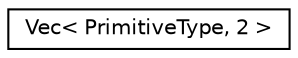 digraph "Graphical Class Hierarchy"
{
 // LATEX_PDF_SIZE
  edge [fontname="Helvetica",fontsize="10",labelfontname="Helvetica",labelfontsize="10"];
  node [fontname="Helvetica",fontsize="10",shape=record];
  rankdir="LR";
  Node0 [label="Vec\< PrimitiveType, 2 \>",height=0.2,width=0.4,color="black", fillcolor="white", style="filled",URL="$structVec_3_01PrimitiveType_00_012_01_4.html",tooltip=" "];
}
